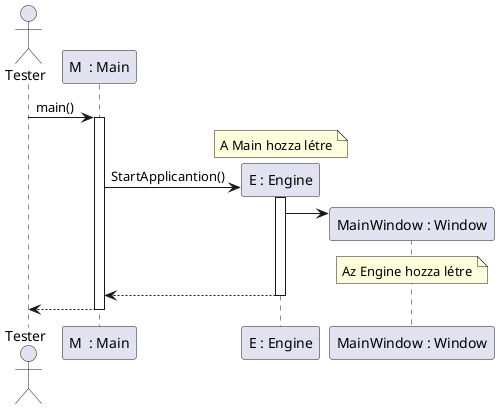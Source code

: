 @startuml

actor Tester

participant "M  : Main" as M

Tester -> M : main()
activate M

participant "E : Engine" as E
Create E 
note over E : A Main hozza létre
M -> E : StartApplicantion()
activate E

participant "MainWindow : Window" as W
create W
E -> W 
note over W : Az Engine hozza létre

M <-- E
deactivate E

Tester <-- M
deactivate M

@enduml